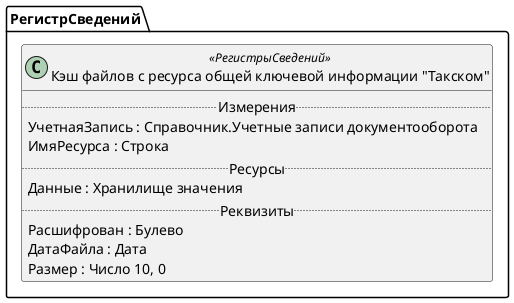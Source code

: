 ﻿@startuml ФайлыСведенийРОКИ
'!include templates.wsd
'..\include templates.wsd
class РегистрСведений.ФайлыСведенийРОКИ as "Кэш файлов с ресурса общей ключевой информации "Такском"" <<РегистрыСведений>>
{
..Измерения..
УчетнаяЗапись : Справочник.Учетные записи документооборота
ИмяРесурса : Строка
..Ресурсы..
Данные : Хранилище значения
..Реквизиты..
Расшифрован : Булево
ДатаФайла : Дата
Размер : Число 10, 0
}
@enduml
